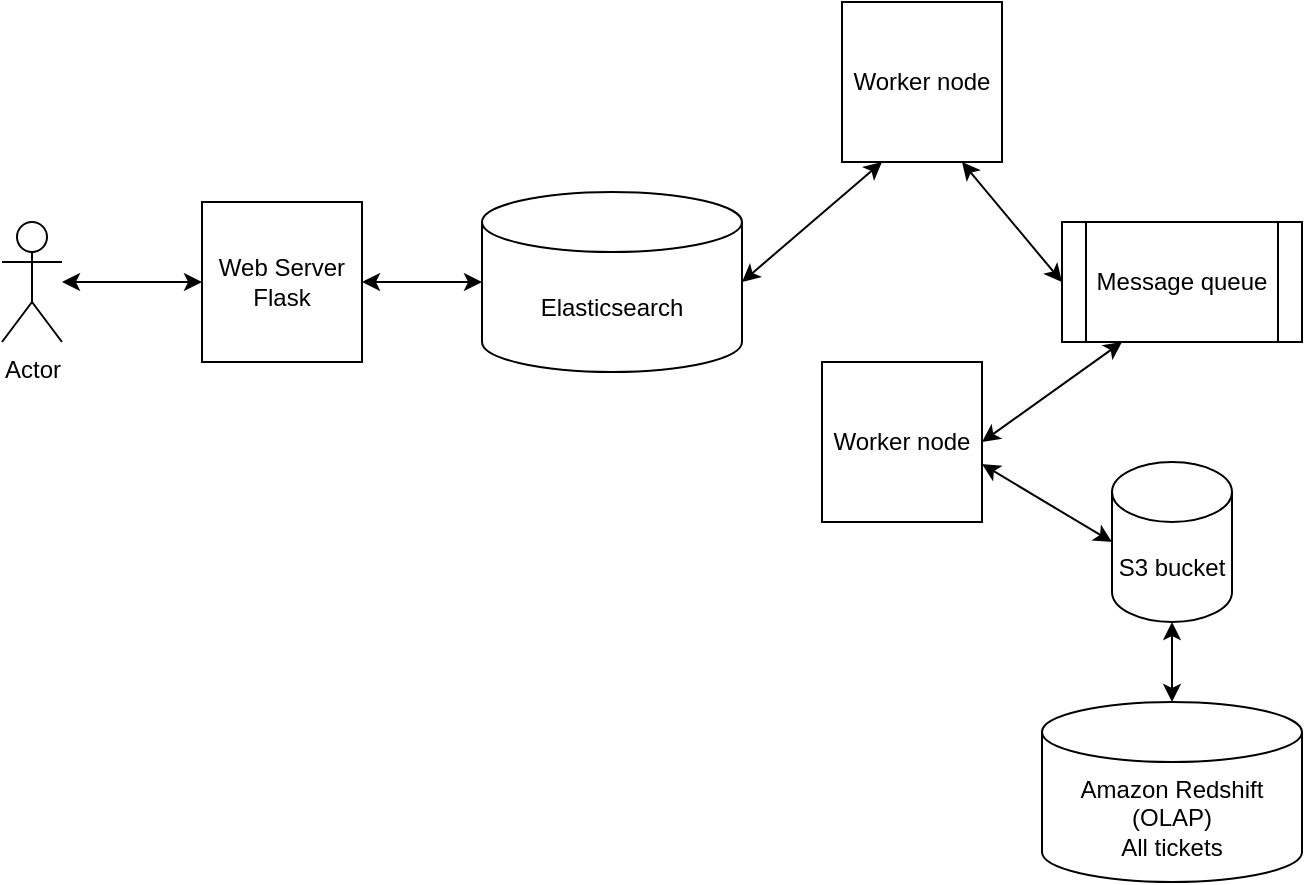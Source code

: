 <mxfile version="17.4.5" type="github">
  <diagram id="1qeKC8Nfre7BkZAjNLs4" name="Page-1">
    <mxGraphModel dx="946" dy="621" grid="1" gridSize="10" guides="1" tooltips="1" connect="1" arrows="1" fold="1" page="1" pageScale="1" pageWidth="850" pageHeight="1100" math="0" shadow="0">
      <root>
        <mxCell id="0" />
        <mxCell id="1" parent="0" />
        <mxCell id="3Ub3H2tICkuzOb7MqG_2-1" value="Web Server&lt;br&gt;Flask" style="whiteSpace=wrap;html=1;aspect=fixed;" vertex="1" parent="1">
          <mxGeometry x="200" y="160" width="80" height="80" as="geometry" />
        </mxCell>
        <mxCell id="3Ub3H2tICkuzOb7MqG_2-2" value="Elasticsearch" style="shape=cylinder3;whiteSpace=wrap;html=1;boundedLbl=1;backgroundOutline=1;size=15;" vertex="1" parent="1">
          <mxGeometry x="340" y="155" width="130" height="90" as="geometry" />
        </mxCell>
        <mxCell id="3Ub3H2tICkuzOb7MqG_2-3" value="Actor" style="shape=umlActor;verticalLabelPosition=bottom;verticalAlign=top;html=1;outlineConnect=0;" vertex="1" parent="1">
          <mxGeometry x="100" y="170" width="30" height="60" as="geometry" />
        </mxCell>
        <mxCell id="3Ub3H2tICkuzOb7MqG_2-7" value="" style="endArrow=classic;startArrow=classic;html=1;rounded=0;entryX=0;entryY=0.5;entryDx=0;entryDy=0;" edge="1" parent="1" source="3Ub3H2tICkuzOb7MqG_2-3" target="3Ub3H2tICkuzOb7MqG_2-1">
          <mxGeometry width="50" height="50" relative="1" as="geometry">
            <mxPoint x="150" y="245" as="sourcePoint" />
            <mxPoint x="210" y="200" as="targetPoint" />
          </mxGeometry>
        </mxCell>
        <mxCell id="3Ub3H2tICkuzOb7MqG_2-9" value="" style="endArrow=classic;startArrow=classic;html=1;rounded=0;entryX=0;entryY=0.5;entryDx=0;entryDy=0;entryPerimeter=0;exitX=1;exitY=0.5;exitDx=0;exitDy=0;" edge="1" parent="1" source="3Ub3H2tICkuzOb7MqG_2-1" target="3Ub3H2tICkuzOb7MqG_2-2">
          <mxGeometry width="50" height="50" relative="1" as="geometry">
            <mxPoint x="140" y="210" as="sourcePoint" />
            <mxPoint x="210" y="210" as="targetPoint" />
          </mxGeometry>
        </mxCell>
        <mxCell id="3Ub3H2tICkuzOb7MqG_2-10" value="Worker node" style="whiteSpace=wrap;html=1;aspect=fixed;" vertex="1" parent="1">
          <mxGeometry x="520" y="60" width="80" height="80" as="geometry" />
        </mxCell>
        <mxCell id="3Ub3H2tICkuzOb7MqG_2-12" value="Message queue" style="shape=process;whiteSpace=wrap;html=1;backgroundOutline=1;" vertex="1" parent="1">
          <mxGeometry x="630" y="170" width="120" height="60" as="geometry" />
        </mxCell>
        <mxCell id="3Ub3H2tICkuzOb7MqG_2-13" value="Amazon Redshift&lt;br&gt;(OLAP)&lt;br&gt;All tickets" style="shape=cylinder3;whiteSpace=wrap;html=1;boundedLbl=1;backgroundOutline=1;size=15;" vertex="1" parent="1">
          <mxGeometry x="620" y="410" width="130" height="90" as="geometry" />
        </mxCell>
        <mxCell id="3Ub3H2tICkuzOb7MqG_2-14" value="" style="endArrow=classic;startArrow=classic;html=1;rounded=0;entryX=0;entryY=0.5;entryDx=0;entryDy=0;exitX=0.75;exitY=1;exitDx=0;exitDy=0;" edge="1" parent="1" source="3Ub3H2tICkuzOb7MqG_2-10" target="3Ub3H2tICkuzOb7MqG_2-12">
          <mxGeometry width="50" height="50" relative="1" as="geometry">
            <mxPoint x="290" y="210" as="sourcePoint" />
            <mxPoint x="350" y="210" as="targetPoint" />
          </mxGeometry>
        </mxCell>
        <mxCell id="3Ub3H2tICkuzOb7MqG_2-15" value="" style="endArrow=classic;startArrow=classic;html=1;rounded=0;entryX=1;entryY=0.5;entryDx=0;entryDy=0;exitX=0.25;exitY=1;exitDx=0;exitDy=0;entryPerimeter=0;" edge="1" parent="1" source="3Ub3H2tICkuzOb7MqG_2-10" target="3Ub3H2tICkuzOb7MqG_2-2">
          <mxGeometry width="50" height="50" relative="1" as="geometry">
            <mxPoint x="570" y="150" as="sourcePoint" />
            <mxPoint x="640" y="210" as="targetPoint" />
          </mxGeometry>
        </mxCell>
        <mxCell id="3Ub3H2tICkuzOb7MqG_2-17" value="Worker node" style="whiteSpace=wrap;html=1;aspect=fixed;" vertex="1" parent="1">
          <mxGeometry x="510" y="240" width="80" height="80" as="geometry" />
        </mxCell>
        <mxCell id="3Ub3H2tICkuzOb7MqG_2-19" value="S3 bucket" style="shape=cylinder3;whiteSpace=wrap;html=1;boundedLbl=1;backgroundOutline=1;size=15;" vertex="1" parent="1">
          <mxGeometry x="655" y="290" width="60" height="80" as="geometry" />
        </mxCell>
        <mxCell id="3Ub3H2tICkuzOb7MqG_2-20" value="" style="endArrow=classic;startArrow=classic;html=1;rounded=0;entryX=0.5;entryY=1;entryDx=0;entryDy=0;entryPerimeter=0;" edge="1" parent="1" source="3Ub3H2tICkuzOb7MqG_2-13" target="3Ub3H2tICkuzOb7MqG_2-19">
          <mxGeometry width="50" height="50" relative="1" as="geometry">
            <mxPoint x="400" y="320" as="sourcePoint" />
            <mxPoint x="450" y="270" as="targetPoint" />
          </mxGeometry>
        </mxCell>
        <mxCell id="3Ub3H2tICkuzOb7MqG_2-21" value="" style="endArrow=classic;startArrow=classic;html=1;rounded=0;entryX=0.25;entryY=1;entryDx=0;entryDy=0;exitX=1;exitY=0.5;exitDx=0;exitDy=0;" edge="1" parent="1" source="3Ub3H2tICkuzOb7MqG_2-17" target="3Ub3H2tICkuzOb7MqG_2-12">
          <mxGeometry width="50" height="50" relative="1" as="geometry">
            <mxPoint x="400" y="320" as="sourcePoint" />
            <mxPoint x="450" y="270" as="targetPoint" />
          </mxGeometry>
        </mxCell>
        <mxCell id="3Ub3H2tICkuzOb7MqG_2-22" value="" style="endArrow=classic;startArrow=classic;html=1;rounded=0;entryX=0;entryY=0.5;entryDx=0;entryDy=0;entryPerimeter=0;exitX=1;exitY=0.638;exitDx=0;exitDy=0;exitPerimeter=0;" edge="1" parent="1" source="3Ub3H2tICkuzOb7MqG_2-17" target="3Ub3H2tICkuzOb7MqG_2-19">
          <mxGeometry width="50" height="50" relative="1" as="geometry">
            <mxPoint x="400" y="320" as="sourcePoint" />
            <mxPoint x="450" y="270" as="targetPoint" />
          </mxGeometry>
        </mxCell>
      </root>
    </mxGraphModel>
  </diagram>
</mxfile>
